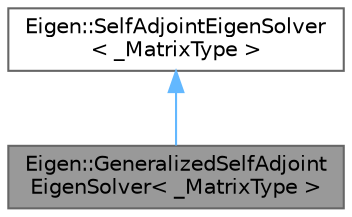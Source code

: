 digraph "Eigen::GeneralizedSelfAdjointEigenSolver&lt; _MatrixType &gt;"
{
 // LATEX_PDF_SIZE
  bgcolor="transparent";
  edge [fontname=Helvetica,fontsize=10,labelfontname=Helvetica,labelfontsize=10];
  node [fontname=Helvetica,fontsize=10,shape=box,height=0.2,width=0.4];
  Node1 [id="Node000001",label="Eigen::GeneralizedSelfAdjoint\lEigenSolver\< _MatrixType \>",height=0.2,width=0.4,color="gray40", fillcolor="grey60", style="filled", fontcolor="black",tooltip="Computes eigenvalues and eigenvectors of the generalized selfadjoint eigen problem"];
  Node2 -> Node1 [id="edge2_Node000001_Node000002",dir="back",color="steelblue1",style="solid",tooltip=" "];
  Node2 [id="Node000002",label="Eigen::SelfAdjointEigenSolver\l\< _MatrixType \>",height=0.2,width=0.4,color="gray40", fillcolor="white", style="filled",URL="$class_eigen_1_1_self_adjoint_eigen_solver.html",tooltip="Computes eigenvalues and eigenvectors of selfadjoint matrices"];
}
